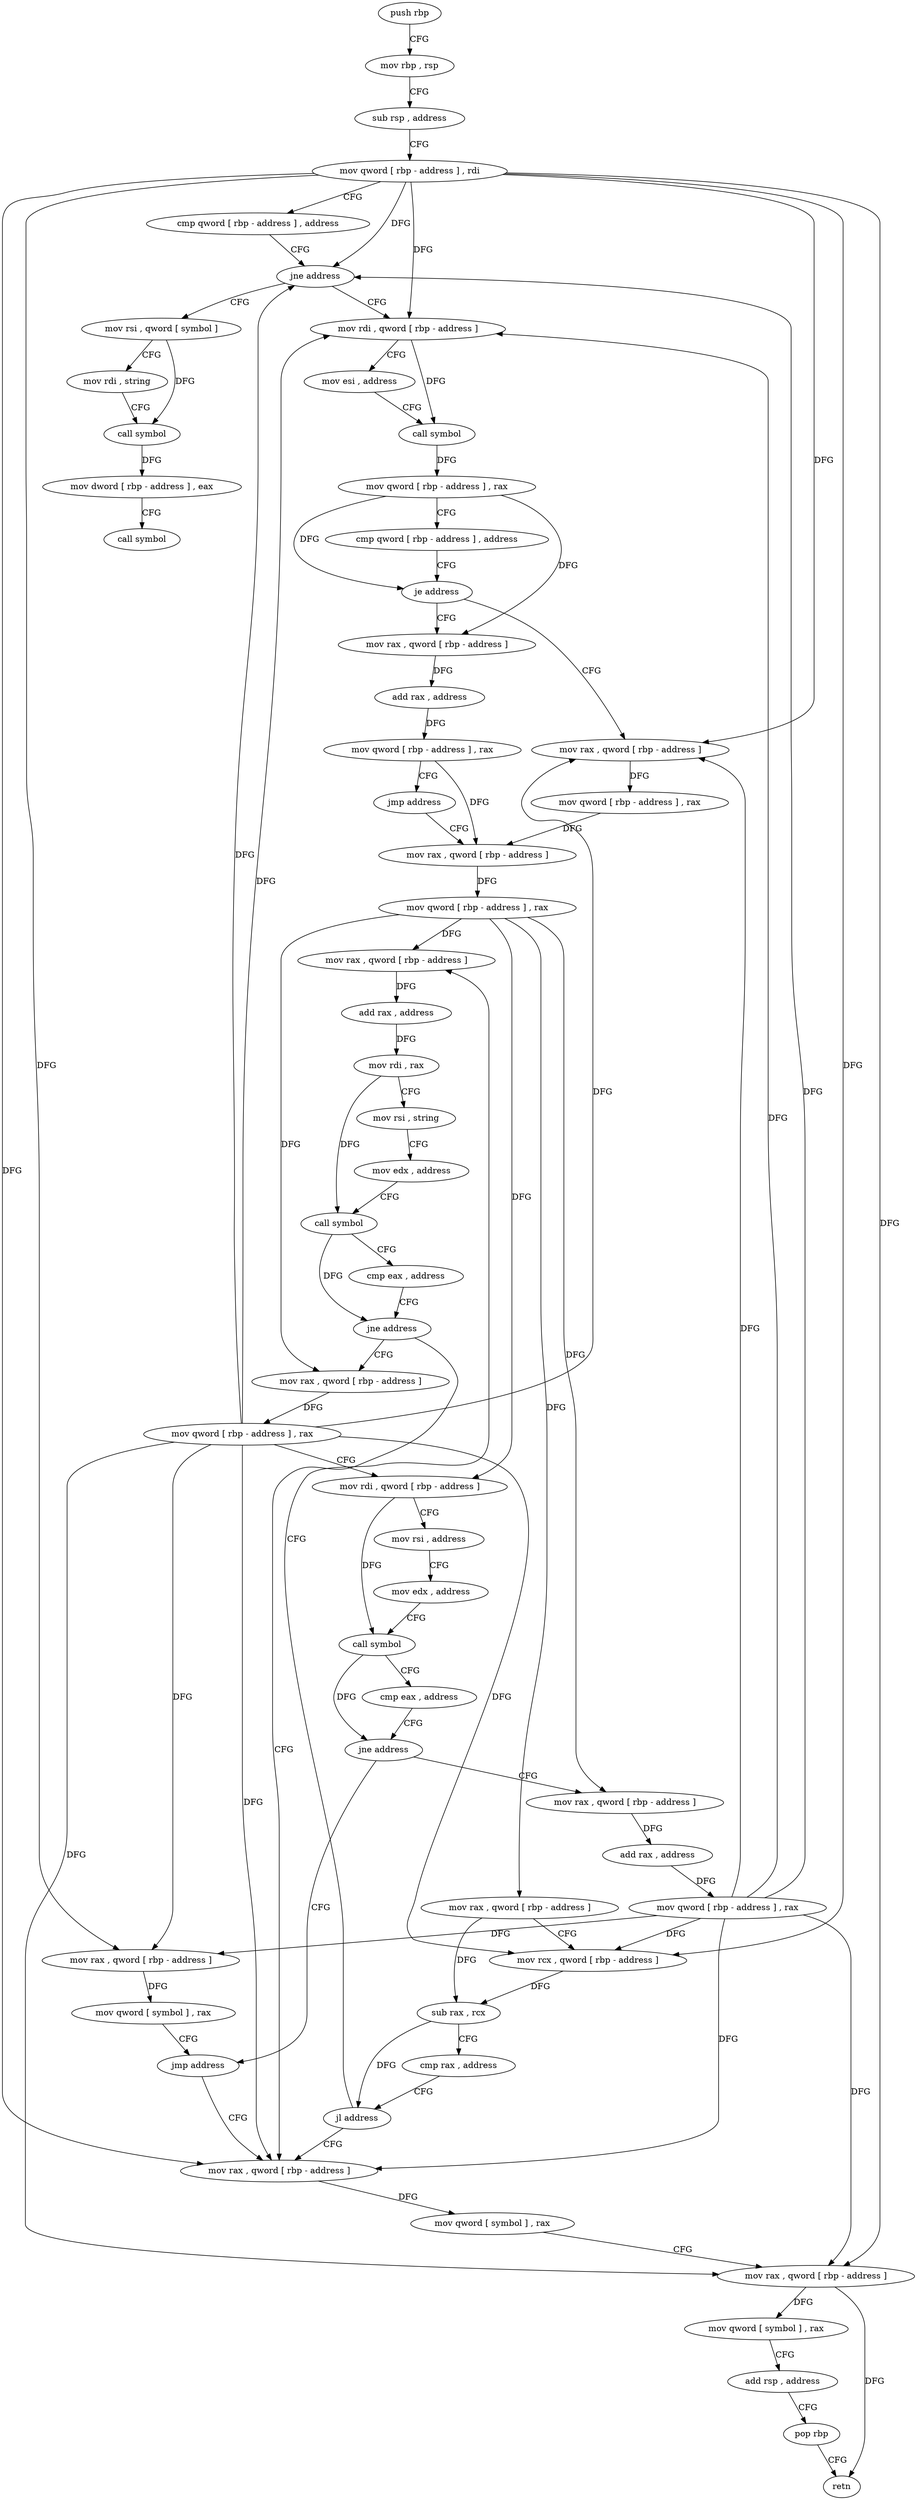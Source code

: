 digraph "func" {
"4210752" [label = "push rbp" ]
"4210753" [label = "mov rbp , rsp" ]
"4210756" [label = "sub rsp , address" ]
"4210760" [label = "mov qword [ rbp - address ] , rdi" ]
"4210764" [label = "cmp qword [ rbp - address ] , address" ]
"4210769" [label = "jne address" ]
"4210806" [label = "mov rdi , qword [ rbp - address ]" ]
"4210775" [label = "mov rsi , qword [ symbol ]" ]
"4210810" [label = "mov esi , address" ]
"4210815" [label = "call symbol" ]
"4210820" [label = "mov qword [ rbp - address ] , rax" ]
"4210824" [label = "cmp qword [ rbp - address ] , address" ]
"4210829" [label = "je address" ]
"4210854" [label = "mov rax , qword [ rbp - address ]" ]
"4210835" [label = "mov rax , qword [ rbp - address ]" ]
"4210783" [label = "mov rdi , string" ]
"4210793" [label = "call symbol" ]
"4210798" [label = "mov dword [ rbp - address ] , eax" ]
"4210801" [label = "call symbol" ]
"4210858" [label = "mov qword [ rbp - address ] , rax" ]
"4210862" [label = "mov rax , qword [ rbp - address ]" ]
"4210839" [label = "add rax , address" ]
"4210845" [label = "mov qword [ rbp - address ] , rax" ]
"4210849" [label = "jmp address" ]
"4211005" [label = "mov rax , qword [ rbp - address ]" ]
"4211009" [label = "mov qword [ symbol ] , rax" ]
"4211017" [label = "mov rax , qword [ rbp - address ]" ]
"4211021" [label = "mov qword [ symbol ] , rax" ]
"4211029" [label = "add rsp , address" ]
"4211033" [label = "pop rbp" ]
"4211034" [label = "retn" ]
"4210891" [label = "mov rax , qword [ rbp - address ]" ]
"4210895" [label = "add rax , address" ]
"4210901" [label = "mov rdi , rax" ]
"4210904" [label = "mov rsi , string" ]
"4210914" [label = "mov edx , address" ]
"4210919" [label = "call symbol" ]
"4210924" [label = "cmp eax , address" ]
"4210927" [label = "jne address" ]
"4210933" [label = "mov rax , qword [ rbp - address ]" ]
"4210866" [label = "mov qword [ rbp - address ] , rax" ]
"4210870" [label = "mov rax , qword [ rbp - address ]" ]
"4210874" [label = "mov rcx , qword [ rbp - address ]" ]
"4210878" [label = "sub rax , rcx" ]
"4210881" [label = "cmp rax , address" ]
"4210885" [label = "jl address" ]
"4210937" [label = "mov qword [ rbp - address ] , rax" ]
"4210941" [label = "mov rdi , qword [ rbp - address ]" ]
"4210945" [label = "mov rsi , address" ]
"4210955" [label = "mov edx , address" ]
"4210960" [label = "call symbol" ]
"4210965" [label = "cmp eax , address" ]
"4210968" [label = "jne address" ]
"4211000" [label = "jmp address" ]
"4210974" [label = "mov rax , qword [ rbp - address ]" ]
"4210978" [label = "add rax , address" ]
"4210984" [label = "mov qword [ rbp - address ] , rax" ]
"4210988" [label = "mov rax , qword [ rbp - address ]" ]
"4210992" [label = "mov qword [ symbol ] , rax" ]
"4210752" -> "4210753" [ label = "CFG" ]
"4210753" -> "4210756" [ label = "CFG" ]
"4210756" -> "4210760" [ label = "CFG" ]
"4210760" -> "4210764" [ label = "CFG" ]
"4210760" -> "4210769" [ label = "DFG" ]
"4210760" -> "4210806" [ label = "DFG" ]
"4210760" -> "4210854" [ label = "DFG" ]
"4210760" -> "4210874" [ label = "DFG" ]
"4210760" -> "4211005" [ label = "DFG" ]
"4210760" -> "4211017" [ label = "DFG" ]
"4210760" -> "4210988" [ label = "DFG" ]
"4210764" -> "4210769" [ label = "CFG" ]
"4210769" -> "4210806" [ label = "CFG" ]
"4210769" -> "4210775" [ label = "CFG" ]
"4210806" -> "4210810" [ label = "CFG" ]
"4210806" -> "4210815" [ label = "DFG" ]
"4210775" -> "4210783" [ label = "CFG" ]
"4210775" -> "4210793" [ label = "DFG" ]
"4210810" -> "4210815" [ label = "CFG" ]
"4210815" -> "4210820" [ label = "DFG" ]
"4210820" -> "4210824" [ label = "CFG" ]
"4210820" -> "4210829" [ label = "DFG" ]
"4210820" -> "4210835" [ label = "DFG" ]
"4210824" -> "4210829" [ label = "CFG" ]
"4210829" -> "4210854" [ label = "CFG" ]
"4210829" -> "4210835" [ label = "CFG" ]
"4210854" -> "4210858" [ label = "DFG" ]
"4210835" -> "4210839" [ label = "DFG" ]
"4210783" -> "4210793" [ label = "CFG" ]
"4210793" -> "4210798" [ label = "DFG" ]
"4210798" -> "4210801" [ label = "CFG" ]
"4210858" -> "4210862" [ label = "DFG" ]
"4210862" -> "4210866" [ label = "DFG" ]
"4210839" -> "4210845" [ label = "DFG" ]
"4210845" -> "4210849" [ label = "CFG" ]
"4210845" -> "4210862" [ label = "DFG" ]
"4210849" -> "4210862" [ label = "CFG" ]
"4211005" -> "4211009" [ label = "DFG" ]
"4211009" -> "4211017" [ label = "CFG" ]
"4211017" -> "4211021" [ label = "DFG" ]
"4211017" -> "4211034" [ label = "DFG" ]
"4211021" -> "4211029" [ label = "CFG" ]
"4211029" -> "4211033" [ label = "CFG" ]
"4211033" -> "4211034" [ label = "CFG" ]
"4210891" -> "4210895" [ label = "DFG" ]
"4210895" -> "4210901" [ label = "DFG" ]
"4210901" -> "4210904" [ label = "CFG" ]
"4210901" -> "4210919" [ label = "DFG" ]
"4210904" -> "4210914" [ label = "CFG" ]
"4210914" -> "4210919" [ label = "CFG" ]
"4210919" -> "4210924" [ label = "CFG" ]
"4210919" -> "4210927" [ label = "DFG" ]
"4210924" -> "4210927" [ label = "CFG" ]
"4210927" -> "4211005" [ label = "CFG" ]
"4210927" -> "4210933" [ label = "CFG" ]
"4210933" -> "4210937" [ label = "DFG" ]
"4210866" -> "4210870" [ label = "DFG" ]
"4210866" -> "4210891" [ label = "DFG" ]
"4210866" -> "4210933" [ label = "DFG" ]
"4210866" -> "4210941" [ label = "DFG" ]
"4210866" -> "4210974" [ label = "DFG" ]
"4210870" -> "4210874" [ label = "CFG" ]
"4210870" -> "4210878" [ label = "DFG" ]
"4210874" -> "4210878" [ label = "DFG" ]
"4210878" -> "4210881" [ label = "CFG" ]
"4210878" -> "4210885" [ label = "DFG" ]
"4210881" -> "4210885" [ label = "CFG" ]
"4210885" -> "4211005" [ label = "CFG" ]
"4210885" -> "4210891" [ label = "CFG" ]
"4210937" -> "4210941" [ label = "CFG" ]
"4210937" -> "4210769" [ label = "DFG" ]
"4210937" -> "4210806" [ label = "DFG" ]
"4210937" -> "4210854" [ label = "DFG" ]
"4210937" -> "4210874" [ label = "DFG" ]
"4210937" -> "4211005" [ label = "DFG" ]
"4210937" -> "4211017" [ label = "DFG" ]
"4210937" -> "4210988" [ label = "DFG" ]
"4210941" -> "4210945" [ label = "CFG" ]
"4210941" -> "4210960" [ label = "DFG" ]
"4210945" -> "4210955" [ label = "CFG" ]
"4210955" -> "4210960" [ label = "CFG" ]
"4210960" -> "4210965" [ label = "CFG" ]
"4210960" -> "4210968" [ label = "DFG" ]
"4210965" -> "4210968" [ label = "CFG" ]
"4210968" -> "4211000" [ label = "CFG" ]
"4210968" -> "4210974" [ label = "CFG" ]
"4211000" -> "4211005" [ label = "CFG" ]
"4210974" -> "4210978" [ label = "DFG" ]
"4210978" -> "4210984" [ label = "DFG" ]
"4210984" -> "4210988" [ label = "DFG" ]
"4210984" -> "4210769" [ label = "DFG" ]
"4210984" -> "4210806" [ label = "DFG" ]
"4210984" -> "4210854" [ label = "DFG" ]
"4210984" -> "4210874" [ label = "DFG" ]
"4210984" -> "4211005" [ label = "DFG" ]
"4210984" -> "4211017" [ label = "DFG" ]
"4210988" -> "4210992" [ label = "DFG" ]
"4210992" -> "4211000" [ label = "CFG" ]
}

